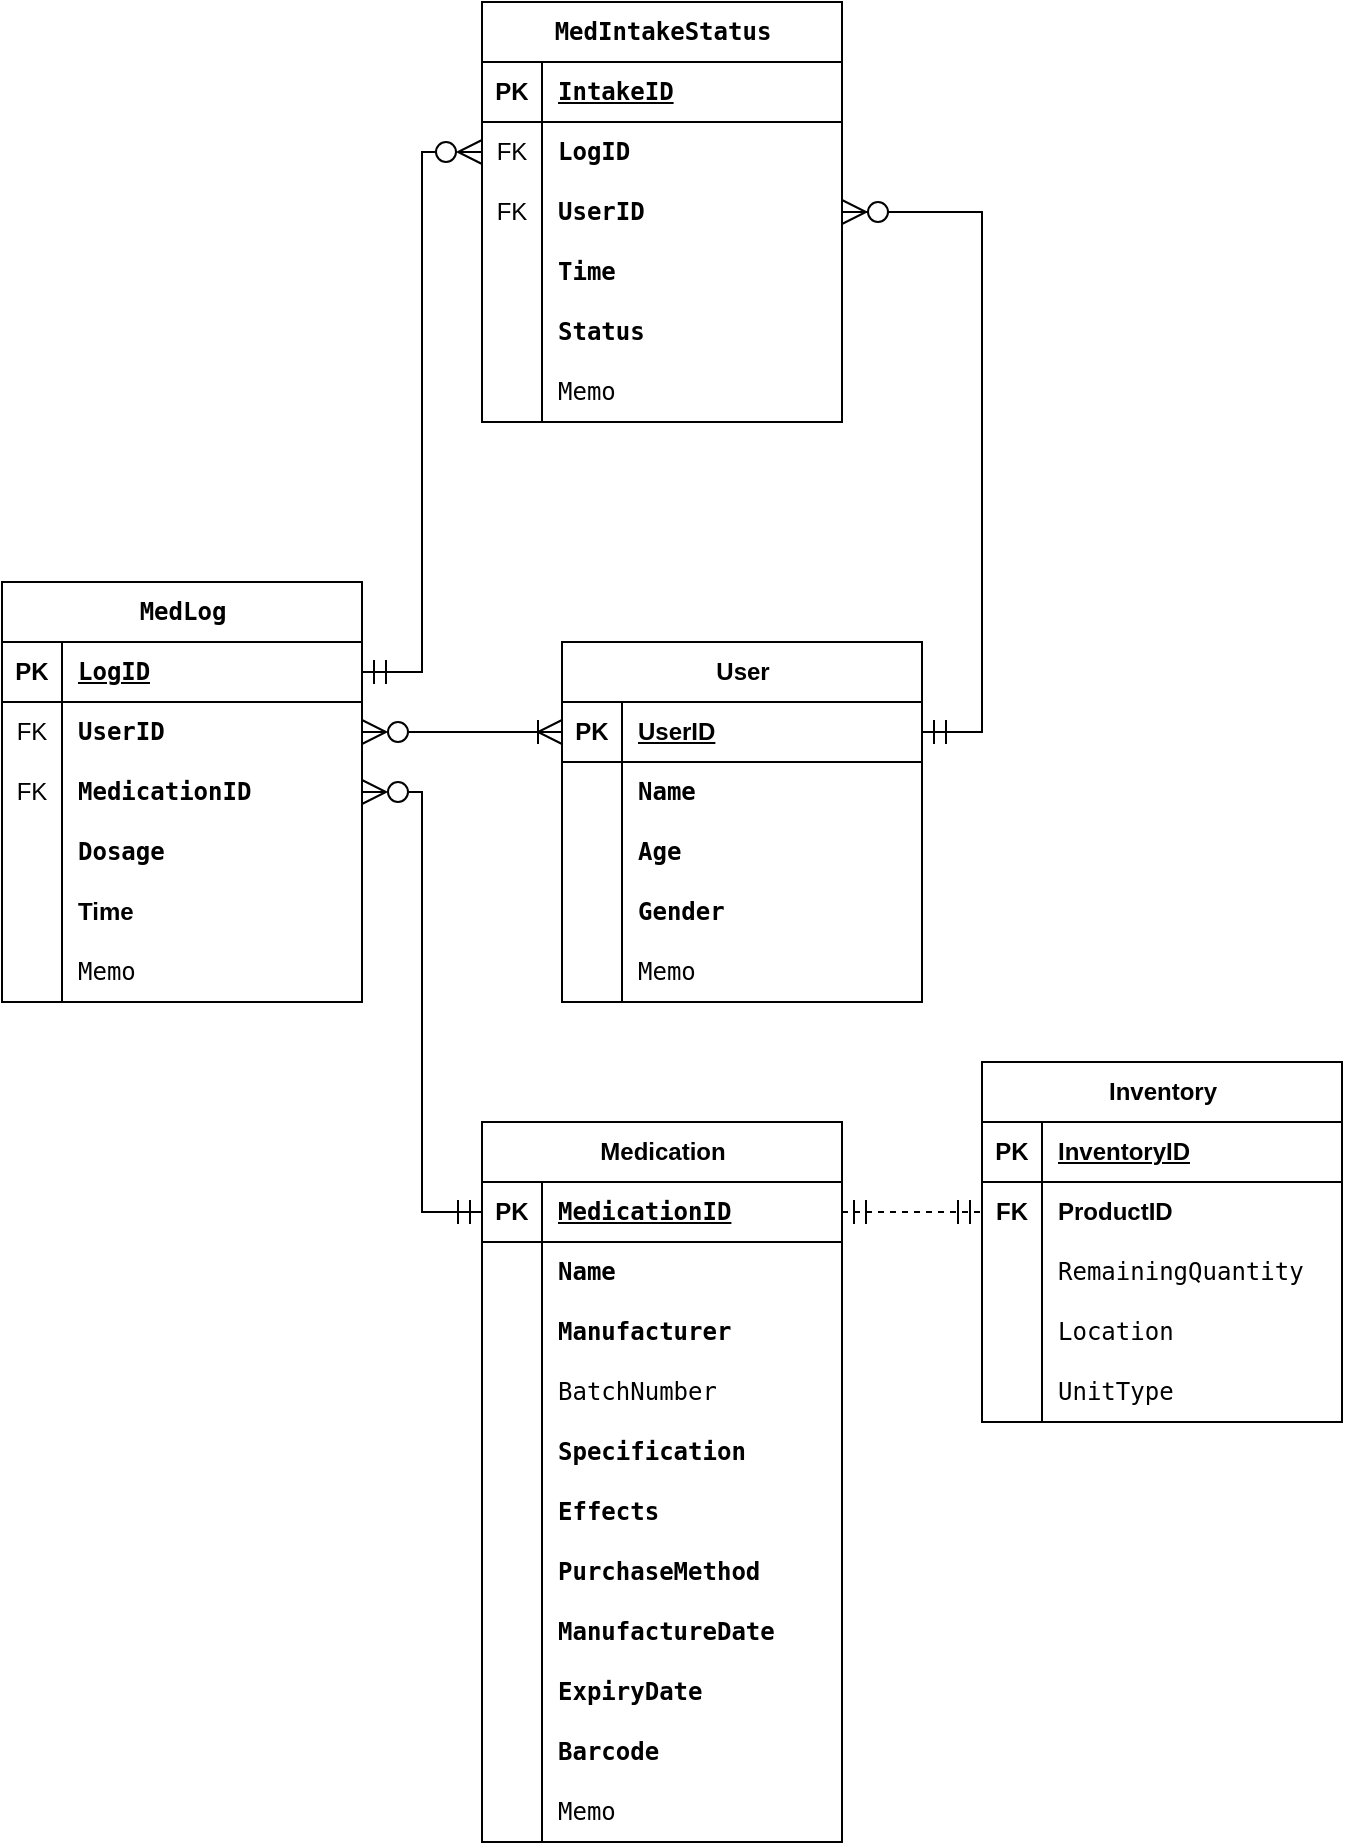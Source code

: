 <mxfile version="26.0.4">
  <diagram name="第 1 页" id="UJjN8k93A_AD_mDz7b4l">
    <mxGraphModel dx="1720" dy="798" grid="1" gridSize="10" guides="1" tooltips="1" connect="1" arrows="1" fold="1" page="1" pageScale="1" pageWidth="827" pageHeight="1169" math="0" shadow="0">
      <root>
        <mxCell id="0" />
        <mxCell id="1" parent="0" />
        <mxCell id="RXVl_d4yzw1JsVsAzkgd-1" value="Medication" style="shape=table;startSize=30;container=1;collapsible=1;childLayout=tableLayout;fixedRows=1;rowLines=0;fontStyle=1;align=center;resizeLast=1;html=1;" vertex="1" parent="1">
          <mxGeometry x="-170" y="590" width="180" height="360" as="geometry" />
        </mxCell>
        <mxCell id="RXVl_d4yzw1JsVsAzkgd-2" value="" style="shape=tableRow;horizontal=0;startSize=0;swimlaneHead=0;swimlaneBody=0;fillColor=none;collapsible=0;dropTarget=0;points=[[0,0.5],[1,0.5]];portConstraint=eastwest;top=0;left=0;right=0;bottom=1;" vertex="1" parent="RXVl_d4yzw1JsVsAzkgd-1">
          <mxGeometry y="30" width="180" height="30" as="geometry" />
        </mxCell>
        <mxCell id="RXVl_d4yzw1JsVsAzkgd-3" value="PK" style="shape=partialRectangle;connectable=0;fillColor=none;top=0;left=0;bottom=0;right=0;fontStyle=1;overflow=hidden;whiteSpace=wrap;html=1;" vertex="1" parent="RXVl_d4yzw1JsVsAzkgd-2">
          <mxGeometry width="30" height="30" as="geometry">
            <mxRectangle width="30" height="30" as="alternateBounds" />
          </mxGeometry>
        </mxCell>
        <mxCell id="RXVl_d4yzw1JsVsAzkgd-4" value="&lt;code&gt;MedicationID&lt;/code&gt;" style="shape=partialRectangle;connectable=0;fillColor=none;top=0;left=0;bottom=0;right=0;align=left;spacingLeft=6;fontStyle=5;overflow=hidden;whiteSpace=wrap;html=1;" vertex="1" parent="RXVl_d4yzw1JsVsAzkgd-2">
          <mxGeometry x="30" width="150" height="30" as="geometry">
            <mxRectangle width="150" height="30" as="alternateBounds" />
          </mxGeometry>
        </mxCell>
        <mxCell id="RXVl_d4yzw1JsVsAzkgd-5" value="" style="shape=tableRow;horizontal=0;startSize=0;swimlaneHead=0;swimlaneBody=0;fillColor=none;collapsible=0;dropTarget=0;points=[[0,0.5],[1,0.5]];portConstraint=eastwest;top=0;left=0;right=0;bottom=0;" vertex="1" parent="RXVl_d4yzw1JsVsAzkgd-1">
          <mxGeometry y="60" width="180" height="30" as="geometry" />
        </mxCell>
        <mxCell id="RXVl_d4yzw1JsVsAzkgd-6" value="" style="shape=partialRectangle;connectable=0;fillColor=none;top=0;left=0;bottom=0;right=0;editable=1;overflow=hidden;whiteSpace=wrap;html=1;" vertex="1" parent="RXVl_d4yzw1JsVsAzkgd-5">
          <mxGeometry width="30" height="30" as="geometry">
            <mxRectangle width="30" height="30" as="alternateBounds" />
          </mxGeometry>
        </mxCell>
        <mxCell id="RXVl_d4yzw1JsVsAzkgd-7" value="&lt;code&gt;Name&lt;/code&gt;" style="shape=partialRectangle;connectable=0;fillColor=none;top=0;left=0;bottom=0;right=0;align=left;spacingLeft=6;overflow=hidden;whiteSpace=wrap;html=1;fontStyle=1" vertex="1" parent="RXVl_d4yzw1JsVsAzkgd-5">
          <mxGeometry x="30" width="150" height="30" as="geometry">
            <mxRectangle width="150" height="30" as="alternateBounds" />
          </mxGeometry>
        </mxCell>
        <mxCell id="RXVl_d4yzw1JsVsAzkgd-8" value="" style="shape=tableRow;horizontal=0;startSize=0;swimlaneHead=0;swimlaneBody=0;fillColor=none;collapsible=0;dropTarget=0;points=[[0,0.5],[1,0.5]];portConstraint=eastwest;top=0;left=0;right=0;bottom=0;" vertex="1" parent="RXVl_d4yzw1JsVsAzkgd-1">
          <mxGeometry y="90" width="180" height="30" as="geometry" />
        </mxCell>
        <mxCell id="RXVl_d4yzw1JsVsAzkgd-9" value="" style="shape=partialRectangle;connectable=0;fillColor=none;top=0;left=0;bottom=0;right=0;editable=1;overflow=hidden;whiteSpace=wrap;html=1;" vertex="1" parent="RXVl_d4yzw1JsVsAzkgd-8">
          <mxGeometry width="30" height="30" as="geometry">
            <mxRectangle width="30" height="30" as="alternateBounds" />
          </mxGeometry>
        </mxCell>
        <mxCell id="RXVl_d4yzw1JsVsAzkgd-10" value="&lt;code&gt;Manufacturer&lt;/code&gt;" style="shape=partialRectangle;connectable=0;fillColor=none;top=0;left=0;bottom=0;right=0;align=left;spacingLeft=6;overflow=hidden;whiteSpace=wrap;html=1;fontStyle=1" vertex="1" parent="RXVl_d4yzw1JsVsAzkgd-8">
          <mxGeometry x="30" width="150" height="30" as="geometry">
            <mxRectangle width="150" height="30" as="alternateBounds" />
          </mxGeometry>
        </mxCell>
        <mxCell id="RXVl_d4yzw1JsVsAzkgd-11" value="" style="shape=tableRow;horizontal=0;startSize=0;swimlaneHead=0;swimlaneBody=0;fillColor=none;collapsible=0;dropTarget=0;points=[[0,0.5],[1,0.5]];portConstraint=eastwest;top=0;left=0;right=0;bottom=0;" vertex="1" parent="RXVl_d4yzw1JsVsAzkgd-1">
          <mxGeometry y="120" width="180" height="30" as="geometry" />
        </mxCell>
        <mxCell id="RXVl_d4yzw1JsVsAzkgd-12" value="" style="shape=partialRectangle;connectable=0;fillColor=none;top=0;left=0;bottom=0;right=0;editable=1;overflow=hidden;whiteSpace=wrap;html=1;" vertex="1" parent="RXVl_d4yzw1JsVsAzkgd-11">
          <mxGeometry width="30" height="30" as="geometry">
            <mxRectangle width="30" height="30" as="alternateBounds" />
          </mxGeometry>
        </mxCell>
        <mxCell id="RXVl_d4yzw1JsVsAzkgd-13" value="&lt;code&gt;BatchNumber&lt;/code&gt;" style="shape=partialRectangle;connectable=0;fillColor=none;top=0;left=0;bottom=0;right=0;align=left;spacingLeft=6;overflow=hidden;whiteSpace=wrap;html=1;fontStyle=0" vertex="1" parent="RXVl_d4yzw1JsVsAzkgd-11">
          <mxGeometry x="30" width="150" height="30" as="geometry">
            <mxRectangle width="150" height="30" as="alternateBounds" />
          </mxGeometry>
        </mxCell>
        <mxCell id="RXVl_d4yzw1JsVsAzkgd-27" value="" style="shape=tableRow;horizontal=0;startSize=0;swimlaneHead=0;swimlaneBody=0;fillColor=none;collapsible=0;dropTarget=0;points=[[0,0.5],[1,0.5]];portConstraint=eastwest;top=0;left=0;right=0;bottom=0;" vertex="1" parent="RXVl_d4yzw1JsVsAzkgd-1">
          <mxGeometry y="150" width="180" height="30" as="geometry" />
        </mxCell>
        <mxCell id="RXVl_d4yzw1JsVsAzkgd-28" value="" style="shape=partialRectangle;connectable=0;fillColor=none;top=0;left=0;bottom=0;right=0;editable=1;overflow=hidden;whiteSpace=wrap;html=1;" vertex="1" parent="RXVl_d4yzw1JsVsAzkgd-27">
          <mxGeometry width="30" height="30" as="geometry">
            <mxRectangle width="30" height="30" as="alternateBounds" />
          </mxGeometry>
        </mxCell>
        <mxCell id="RXVl_d4yzw1JsVsAzkgd-29" value="&lt;code&gt;Specification&lt;/code&gt;" style="shape=partialRectangle;connectable=0;fillColor=none;top=0;left=0;bottom=0;right=0;align=left;spacingLeft=6;overflow=hidden;whiteSpace=wrap;html=1;fontStyle=1" vertex="1" parent="RXVl_d4yzw1JsVsAzkgd-27">
          <mxGeometry x="30" width="150" height="30" as="geometry">
            <mxRectangle width="150" height="30" as="alternateBounds" />
          </mxGeometry>
        </mxCell>
        <mxCell id="RXVl_d4yzw1JsVsAzkgd-30" value="" style="shape=tableRow;horizontal=0;startSize=0;swimlaneHead=0;swimlaneBody=0;fillColor=none;collapsible=0;dropTarget=0;points=[[0,0.5],[1,0.5]];portConstraint=eastwest;top=0;left=0;right=0;bottom=0;" vertex="1" parent="RXVl_d4yzw1JsVsAzkgd-1">
          <mxGeometry y="180" width="180" height="30" as="geometry" />
        </mxCell>
        <mxCell id="RXVl_d4yzw1JsVsAzkgd-31" value="" style="shape=partialRectangle;connectable=0;fillColor=none;top=0;left=0;bottom=0;right=0;editable=1;overflow=hidden;whiteSpace=wrap;html=1;" vertex="1" parent="RXVl_d4yzw1JsVsAzkgd-30">
          <mxGeometry width="30" height="30" as="geometry">
            <mxRectangle width="30" height="30" as="alternateBounds" />
          </mxGeometry>
        </mxCell>
        <mxCell id="RXVl_d4yzw1JsVsAzkgd-32" value="&lt;code&gt;Effects&lt;/code&gt;" style="shape=partialRectangle;connectable=0;fillColor=none;top=0;left=0;bottom=0;right=0;align=left;spacingLeft=6;overflow=hidden;whiteSpace=wrap;html=1;fontStyle=1" vertex="1" parent="RXVl_d4yzw1JsVsAzkgd-30">
          <mxGeometry x="30" width="150" height="30" as="geometry">
            <mxRectangle width="150" height="30" as="alternateBounds" />
          </mxGeometry>
        </mxCell>
        <mxCell id="RXVl_d4yzw1JsVsAzkgd-33" value="" style="shape=tableRow;horizontal=0;startSize=0;swimlaneHead=0;swimlaneBody=0;fillColor=none;collapsible=0;dropTarget=0;points=[[0,0.5],[1,0.5]];portConstraint=eastwest;top=0;left=0;right=0;bottom=0;" vertex="1" parent="RXVl_d4yzw1JsVsAzkgd-1">
          <mxGeometry y="210" width="180" height="30" as="geometry" />
        </mxCell>
        <mxCell id="RXVl_d4yzw1JsVsAzkgd-34" value="&lt;div&gt;&lt;br/&gt;&lt;/div&gt;" style="shape=partialRectangle;connectable=0;fillColor=none;top=0;left=0;bottom=0;right=0;editable=1;overflow=hidden;whiteSpace=wrap;html=1;" vertex="1" parent="RXVl_d4yzw1JsVsAzkgd-33">
          <mxGeometry width="30" height="30" as="geometry">
            <mxRectangle width="30" height="30" as="alternateBounds" />
          </mxGeometry>
        </mxCell>
        <mxCell id="RXVl_d4yzw1JsVsAzkgd-35" value="&lt;code&gt;PurchaseMethod&lt;br&gt;&lt;/code&gt;" style="shape=partialRectangle;connectable=0;fillColor=none;top=0;left=0;bottom=0;right=0;align=left;spacingLeft=6;overflow=hidden;whiteSpace=wrap;html=1;fontStyle=1" vertex="1" parent="RXVl_d4yzw1JsVsAzkgd-33">
          <mxGeometry x="30" width="150" height="30" as="geometry">
            <mxRectangle width="150" height="30" as="alternateBounds" />
          </mxGeometry>
        </mxCell>
        <mxCell id="RXVl_d4yzw1JsVsAzkgd-36" value="" style="shape=tableRow;horizontal=0;startSize=0;swimlaneHead=0;swimlaneBody=0;fillColor=none;collapsible=0;dropTarget=0;points=[[0,0.5],[1,0.5]];portConstraint=eastwest;top=0;left=0;right=0;bottom=0;" vertex="1" parent="RXVl_d4yzw1JsVsAzkgd-1">
          <mxGeometry y="240" width="180" height="30" as="geometry" />
        </mxCell>
        <mxCell id="RXVl_d4yzw1JsVsAzkgd-37" value="&lt;div&gt;&lt;br/&gt;&lt;/div&gt;" style="shape=partialRectangle;connectable=0;fillColor=none;top=0;left=0;bottom=0;right=0;editable=1;overflow=hidden;whiteSpace=wrap;html=1;" vertex="1" parent="RXVl_d4yzw1JsVsAzkgd-36">
          <mxGeometry width="30" height="30" as="geometry">
            <mxRectangle width="30" height="30" as="alternateBounds" />
          </mxGeometry>
        </mxCell>
        <mxCell id="RXVl_d4yzw1JsVsAzkgd-38" value="&lt;code&gt;ManufactureDate&lt;/code&gt;" style="shape=partialRectangle;connectable=0;fillColor=none;top=0;left=0;bottom=0;right=0;align=left;spacingLeft=6;overflow=hidden;whiteSpace=wrap;html=1;fontStyle=1" vertex="1" parent="RXVl_d4yzw1JsVsAzkgd-36">
          <mxGeometry x="30" width="150" height="30" as="geometry">
            <mxRectangle width="150" height="30" as="alternateBounds" />
          </mxGeometry>
        </mxCell>
        <mxCell id="RXVl_d4yzw1JsVsAzkgd-39" value="" style="shape=tableRow;horizontal=0;startSize=0;swimlaneHead=0;swimlaneBody=0;fillColor=none;collapsible=0;dropTarget=0;points=[[0,0.5],[1,0.5]];portConstraint=eastwest;top=0;left=0;right=0;bottom=0;" vertex="1" parent="RXVl_d4yzw1JsVsAzkgd-1">
          <mxGeometry y="270" width="180" height="30" as="geometry" />
        </mxCell>
        <mxCell id="RXVl_d4yzw1JsVsAzkgd-40" value="&lt;div&gt;&lt;br/&gt;&lt;/div&gt;" style="shape=partialRectangle;connectable=0;fillColor=none;top=0;left=0;bottom=0;right=0;editable=1;overflow=hidden;whiteSpace=wrap;html=1;" vertex="1" parent="RXVl_d4yzw1JsVsAzkgd-39">
          <mxGeometry width="30" height="30" as="geometry">
            <mxRectangle width="30" height="30" as="alternateBounds" />
          </mxGeometry>
        </mxCell>
        <mxCell id="RXVl_d4yzw1JsVsAzkgd-41" value="&lt;code&gt;ExpiryDate&lt;/code&gt;" style="shape=partialRectangle;connectable=0;fillColor=none;top=0;left=0;bottom=0;right=0;align=left;spacingLeft=6;overflow=hidden;whiteSpace=wrap;html=1;fontStyle=1" vertex="1" parent="RXVl_d4yzw1JsVsAzkgd-39">
          <mxGeometry x="30" width="150" height="30" as="geometry">
            <mxRectangle width="150" height="30" as="alternateBounds" />
          </mxGeometry>
        </mxCell>
        <mxCell id="RXVl_d4yzw1JsVsAzkgd-54" value="" style="shape=tableRow;horizontal=0;startSize=0;swimlaneHead=0;swimlaneBody=0;fillColor=none;collapsible=0;dropTarget=0;points=[[0,0.5],[1,0.5]];portConstraint=eastwest;top=0;left=0;right=0;bottom=0;" vertex="1" parent="RXVl_d4yzw1JsVsAzkgd-1">
          <mxGeometry y="300" width="180" height="30" as="geometry" />
        </mxCell>
        <mxCell id="RXVl_d4yzw1JsVsAzkgd-55" value="&lt;div&gt;&lt;br/&gt;&lt;/div&gt;" style="shape=partialRectangle;connectable=0;fillColor=none;top=0;left=0;bottom=0;right=0;editable=1;overflow=hidden;whiteSpace=wrap;html=1;" vertex="1" parent="RXVl_d4yzw1JsVsAzkgd-54">
          <mxGeometry width="30" height="30" as="geometry">
            <mxRectangle width="30" height="30" as="alternateBounds" />
          </mxGeometry>
        </mxCell>
        <mxCell id="RXVl_d4yzw1JsVsAzkgd-56" value="&lt;code&gt;Barcode&lt;/code&gt;" style="shape=partialRectangle;connectable=0;fillColor=none;top=0;left=0;bottom=0;right=0;align=left;spacingLeft=6;overflow=hidden;whiteSpace=wrap;html=1;fontStyle=1" vertex="1" parent="RXVl_d4yzw1JsVsAzkgd-54">
          <mxGeometry x="30" width="150" height="30" as="geometry">
            <mxRectangle width="150" height="30" as="alternateBounds" />
          </mxGeometry>
        </mxCell>
        <mxCell id="RXVl_d4yzw1JsVsAzkgd-42" value="" style="shape=tableRow;horizontal=0;startSize=0;swimlaneHead=0;swimlaneBody=0;fillColor=none;collapsible=0;dropTarget=0;points=[[0,0.5],[1,0.5]];portConstraint=eastwest;top=0;left=0;right=0;bottom=0;" vertex="1" parent="RXVl_d4yzw1JsVsAzkgd-1">
          <mxGeometry y="330" width="180" height="30" as="geometry" />
        </mxCell>
        <mxCell id="RXVl_d4yzw1JsVsAzkgd-43" value="&lt;div&gt;&lt;br/&gt;&lt;/div&gt;" style="shape=partialRectangle;connectable=0;fillColor=none;top=0;left=0;bottom=0;right=0;editable=1;overflow=hidden;whiteSpace=wrap;html=1;" vertex="1" parent="RXVl_d4yzw1JsVsAzkgd-42">
          <mxGeometry width="30" height="30" as="geometry">
            <mxRectangle width="30" height="30" as="alternateBounds" />
          </mxGeometry>
        </mxCell>
        <mxCell id="RXVl_d4yzw1JsVsAzkgd-44" value="&lt;code&gt;Memo&lt;/code&gt;" style="shape=partialRectangle;connectable=0;fillColor=none;top=0;left=0;bottom=0;right=0;align=left;spacingLeft=6;overflow=hidden;whiteSpace=wrap;html=1;" vertex="1" parent="RXVl_d4yzw1JsVsAzkgd-42">
          <mxGeometry x="30" width="150" height="30" as="geometry">
            <mxRectangle width="150" height="30" as="alternateBounds" />
          </mxGeometry>
        </mxCell>
        <mxCell id="RXVl_d4yzw1JsVsAzkgd-14" value="Inventory" style="shape=table;startSize=30;container=1;collapsible=1;childLayout=tableLayout;fixedRows=1;rowLines=0;fontStyle=1;align=center;resizeLast=1;html=1;" vertex="1" parent="1">
          <mxGeometry x="80" y="560" width="180" height="180" as="geometry" />
        </mxCell>
        <mxCell id="RXVl_d4yzw1JsVsAzkgd-15" value="" style="shape=tableRow;horizontal=0;startSize=0;swimlaneHead=0;swimlaneBody=0;fillColor=none;collapsible=0;dropTarget=0;points=[[0,0.5],[1,0.5]];portConstraint=eastwest;top=0;left=0;right=0;bottom=1;" vertex="1" parent="RXVl_d4yzw1JsVsAzkgd-14">
          <mxGeometry y="30" width="180" height="30" as="geometry" />
        </mxCell>
        <mxCell id="RXVl_d4yzw1JsVsAzkgd-16" value="PK" style="shape=partialRectangle;connectable=0;fillColor=none;top=0;left=0;bottom=0;right=0;fontStyle=1;overflow=hidden;whiteSpace=wrap;html=1;" vertex="1" parent="RXVl_d4yzw1JsVsAzkgd-15">
          <mxGeometry width="30" height="30" as="geometry">
            <mxRectangle width="30" height="30" as="alternateBounds" />
          </mxGeometry>
        </mxCell>
        <mxCell id="RXVl_d4yzw1JsVsAzkgd-17" value="InventoryID" style="shape=partialRectangle;connectable=0;fillColor=none;top=0;left=0;bottom=0;right=0;align=left;spacingLeft=6;fontStyle=5;overflow=hidden;whiteSpace=wrap;html=1;" vertex="1" parent="RXVl_d4yzw1JsVsAzkgd-15">
          <mxGeometry x="30" width="150" height="30" as="geometry">
            <mxRectangle width="150" height="30" as="alternateBounds" />
          </mxGeometry>
        </mxCell>
        <mxCell id="RXVl_d4yzw1JsVsAzkgd-18" value="" style="shape=tableRow;horizontal=0;startSize=0;swimlaneHead=0;swimlaneBody=0;fillColor=none;collapsible=0;dropTarget=0;points=[[0,0.5],[1,0.5]];portConstraint=eastwest;top=0;left=0;right=0;bottom=0;" vertex="1" parent="RXVl_d4yzw1JsVsAzkgd-14">
          <mxGeometry y="60" width="180" height="30" as="geometry" />
        </mxCell>
        <mxCell id="RXVl_d4yzw1JsVsAzkgd-19" value="FK" style="shape=partialRectangle;connectable=0;fillColor=none;top=0;left=0;bottom=0;right=0;editable=1;overflow=hidden;whiteSpace=wrap;html=1;fontStyle=1" vertex="1" parent="RXVl_d4yzw1JsVsAzkgd-18">
          <mxGeometry width="30" height="30" as="geometry">
            <mxRectangle width="30" height="30" as="alternateBounds" />
          </mxGeometry>
        </mxCell>
        <mxCell id="RXVl_d4yzw1JsVsAzkgd-20" value="ProductID" style="shape=partialRectangle;connectable=0;fillColor=none;top=0;left=0;bottom=0;right=0;align=left;spacingLeft=6;overflow=hidden;whiteSpace=wrap;html=1;fontStyle=1" vertex="1" parent="RXVl_d4yzw1JsVsAzkgd-18">
          <mxGeometry x="30" width="150" height="30" as="geometry">
            <mxRectangle width="150" height="30" as="alternateBounds" />
          </mxGeometry>
        </mxCell>
        <mxCell id="RXVl_d4yzw1JsVsAzkgd-21" value="" style="shape=tableRow;horizontal=0;startSize=0;swimlaneHead=0;swimlaneBody=0;fillColor=none;collapsible=0;dropTarget=0;points=[[0,0.5],[1,0.5]];portConstraint=eastwest;top=0;left=0;right=0;bottom=0;" vertex="1" parent="RXVl_d4yzw1JsVsAzkgd-14">
          <mxGeometry y="90" width="180" height="30" as="geometry" />
        </mxCell>
        <mxCell id="RXVl_d4yzw1JsVsAzkgd-22" value="" style="shape=partialRectangle;connectable=0;fillColor=none;top=0;left=0;bottom=0;right=0;editable=1;overflow=hidden;whiteSpace=wrap;html=1;" vertex="1" parent="RXVl_d4yzw1JsVsAzkgd-21">
          <mxGeometry width="30" height="30" as="geometry">
            <mxRectangle width="30" height="30" as="alternateBounds" />
          </mxGeometry>
        </mxCell>
        <mxCell id="RXVl_d4yzw1JsVsAzkgd-23" value="&lt;code&gt;RemainingQuantity&lt;/code&gt;" style="shape=partialRectangle;connectable=0;fillColor=none;top=0;left=0;bottom=0;right=0;align=left;spacingLeft=6;overflow=hidden;whiteSpace=wrap;html=1;" vertex="1" parent="RXVl_d4yzw1JsVsAzkgd-21">
          <mxGeometry x="30" width="150" height="30" as="geometry">
            <mxRectangle width="150" height="30" as="alternateBounds" />
          </mxGeometry>
        </mxCell>
        <mxCell id="RXVl_d4yzw1JsVsAzkgd-24" value="" style="shape=tableRow;horizontal=0;startSize=0;swimlaneHead=0;swimlaneBody=0;fillColor=none;collapsible=0;dropTarget=0;points=[[0,0.5],[1,0.5]];portConstraint=eastwest;top=0;left=0;right=0;bottom=0;" vertex="1" parent="RXVl_d4yzw1JsVsAzkgd-14">
          <mxGeometry y="120" width="180" height="30" as="geometry" />
        </mxCell>
        <mxCell id="RXVl_d4yzw1JsVsAzkgd-25" value="" style="shape=partialRectangle;connectable=0;fillColor=none;top=0;left=0;bottom=0;right=0;editable=1;overflow=hidden;whiteSpace=wrap;html=1;" vertex="1" parent="RXVl_d4yzw1JsVsAzkgd-24">
          <mxGeometry width="30" height="30" as="geometry">
            <mxRectangle width="30" height="30" as="alternateBounds" />
          </mxGeometry>
        </mxCell>
        <mxCell id="RXVl_d4yzw1JsVsAzkgd-26" value="&lt;code&gt;Location&lt;/code&gt;" style="shape=partialRectangle;connectable=0;fillColor=none;top=0;left=0;bottom=0;right=0;align=left;spacingLeft=6;overflow=hidden;whiteSpace=wrap;html=1;" vertex="1" parent="RXVl_d4yzw1JsVsAzkgd-24">
          <mxGeometry x="30" width="150" height="30" as="geometry">
            <mxRectangle width="150" height="30" as="alternateBounds" />
          </mxGeometry>
        </mxCell>
        <mxCell id="RXVl_d4yzw1JsVsAzkgd-57" value="" style="shape=tableRow;horizontal=0;startSize=0;swimlaneHead=0;swimlaneBody=0;fillColor=none;collapsible=0;dropTarget=0;points=[[0,0.5],[1,0.5]];portConstraint=eastwest;top=0;left=0;right=0;bottom=0;" vertex="1" parent="RXVl_d4yzw1JsVsAzkgd-14">
          <mxGeometry y="150" width="180" height="30" as="geometry" />
        </mxCell>
        <mxCell id="RXVl_d4yzw1JsVsAzkgd-58" value="" style="shape=partialRectangle;connectable=0;fillColor=none;top=0;left=0;bottom=0;right=0;editable=1;overflow=hidden;whiteSpace=wrap;html=1;" vertex="1" parent="RXVl_d4yzw1JsVsAzkgd-57">
          <mxGeometry width="30" height="30" as="geometry">
            <mxRectangle width="30" height="30" as="alternateBounds" />
          </mxGeometry>
        </mxCell>
        <mxCell id="RXVl_d4yzw1JsVsAzkgd-59" value="&lt;code&gt;UnitType&lt;/code&gt;" style="shape=partialRectangle;connectable=0;fillColor=none;top=0;left=0;bottom=0;right=0;align=left;spacingLeft=6;overflow=hidden;whiteSpace=wrap;html=1;" vertex="1" parent="RXVl_d4yzw1JsVsAzkgd-57">
          <mxGeometry x="30" width="150" height="30" as="geometry">
            <mxRectangle width="150" height="30" as="alternateBounds" />
          </mxGeometry>
        </mxCell>
        <mxCell id="RXVl_d4yzw1JsVsAzkgd-69" value="" style="edgeStyle=entityRelationEdgeStyle;fontSize=12;html=1;endArrow=ERmandOne;endFill=0;rounded=0;endSize=10;startSize=10;startArrow=ERmandOne;startFill=0;dashed=1;" edge="1" parent="1" source="RXVl_d4yzw1JsVsAzkgd-2" target="RXVl_d4yzw1JsVsAzkgd-18">
          <mxGeometry width="100" height="100" relative="1" as="geometry">
            <mxPoint x="340" y="290" as="sourcePoint" />
            <mxPoint x="440" y="190" as="targetPoint" />
          </mxGeometry>
        </mxCell>
        <mxCell id="RXVl_d4yzw1JsVsAzkgd-70" value="&lt;code&gt;MedIntakeStatus&lt;/code&gt;" style="shape=table;startSize=30;container=1;collapsible=1;childLayout=tableLayout;fixedRows=1;rowLines=0;fontStyle=1;align=center;resizeLast=1;html=1;" vertex="1" parent="1">
          <mxGeometry x="-170" y="30" width="180" height="210" as="geometry" />
        </mxCell>
        <mxCell id="RXVl_d4yzw1JsVsAzkgd-71" value="" style="shape=tableRow;horizontal=0;startSize=0;swimlaneHead=0;swimlaneBody=0;fillColor=none;collapsible=0;dropTarget=0;points=[[0,0.5],[1,0.5]];portConstraint=eastwest;top=0;left=0;right=0;bottom=1;" vertex="1" parent="RXVl_d4yzw1JsVsAzkgd-70">
          <mxGeometry y="30" width="180" height="30" as="geometry" />
        </mxCell>
        <mxCell id="RXVl_d4yzw1JsVsAzkgd-72" value="PK" style="shape=partialRectangle;connectable=0;fillColor=none;top=0;left=0;bottom=0;right=0;fontStyle=1;overflow=hidden;whiteSpace=wrap;html=1;" vertex="1" parent="RXVl_d4yzw1JsVsAzkgd-71">
          <mxGeometry width="30" height="30" as="geometry">
            <mxRectangle width="30" height="30" as="alternateBounds" />
          </mxGeometry>
        </mxCell>
        <mxCell id="RXVl_d4yzw1JsVsAzkgd-73" value="&lt;strong&gt;&lt;code&gt;IntakeID&lt;/code&gt;&lt;/strong&gt;" style="shape=partialRectangle;connectable=0;fillColor=none;top=0;left=0;bottom=0;right=0;align=left;spacingLeft=6;fontStyle=5;overflow=hidden;whiteSpace=wrap;html=1;" vertex="1" parent="RXVl_d4yzw1JsVsAzkgd-71">
          <mxGeometry x="30" width="150" height="30" as="geometry">
            <mxRectangle width="150" height="30" as="alternateBounds" />
          </mxGeometry>
        </mxCell>
        <mxCell id="RXVl_d4yzw1JsVsAzkgd-74" value="" style="shape=tableRow;horizontal=0;startSize=0;swimlaneHead=0;swimlaneBody=0;fillColor=none;collapsible=0;dropTarget=0;points=[[0,0.5],[1,0.5]];portConstraint=eastwest;top=0;left=0;right=0;bottom=0;" vertex="1" parent="RXVl_d4yzw1JsVsAzkgd-70">
          <mxGeometry y="60" width="180" height="30" as="geometry" />
        </mxCell>
        <mxCell id="RXVl_d4yzw1JsVsAzkgd-75" value="FK" style="shape=partialRectangle;connectable=0;fillColor=none;top=0;left=0;bottom=0;right=0;editable=1;overflow=hidden;whiteSpace=wrap;html=1;" vertex="1" parent="RXVl_d4yzw1JsVsAzkgd-74">
          <mxGeometry width="30" height="30" as="geometry">
            <mxRectangle width="30" height="30" as="alternateBounds" />
          </mxGeometry>
        </mxCell>
        <mxCell id="RXVl_d4yzw1JsVsAzkgd-76" value="&lt;strong&gt;&lt;code&gt;LogID&lt;/code&gt;&lt;/strong&gt;" style="shape=partialRectangle;connectable=0;fillColor=none;top=0;left=0;bottom=0;right=0;align=left;spacingLeft=6;overflow=hidden;whiteSpace=wrap;html=1;" vertex="1" parent="RXVl_d4yzw1JsVsAzkgd-74">
          <mxGeometry x="30" width="150" height="30" as="geometry">
            <mxRectangle width="150" height="30" as="alternateBounds" />
          </mxGeometry>
        </mxCell>
        <mxCell id="RXVl_d4yzw1JsVsAzkgd-77" value="" style="shape=tableRow;horizontal=0;startSize=0;swimlaneHead=0;swimlaneBody=0;fillColor=none;collapsible=0;dropTarget=0;points=[[0,0.5],[1,0.5]];portConstraint=eastwest;top=0;left=0;right=0;bottom=0;" vertex="1" parent="RXVl_d4yzw1JsVsAzkgd-70">
          <mxGeometry y="90" width="180" height="30" as="geometry" />
        </mxCell>
        <mxCell id="RXVl_d4yzw1JsVsAzkgd-78" value="FK" style="shape=partialRectangle;connectable=0;fillColor=none;top=0;left=0;bottom=0;right=0;editable=1;overflow=hidden;whiteSpace=wrap;html=1;" vertex="1" parent="RXVl_d4yzw1JsVsAzkgd-77">
          <mxGeometry width="30" height="30" as="geometry">
            <mxRectangle width="30" height="30" as="alternateBounds" />
          </mxGeometry>
        </mxCell>
        <mxCell id="RXVl_d4yzw1JsVsAzkgd-79" value="&lt;strong&gt;&lt;code&gt;UserID&lt;/code&gt;&lt;/strong&gt;" style="shape=partialRectangle;connectable=0;fillColor=none;top=0;left=0;bottom=0;right=0;align=left;spacingLeft=6;overflow=hidden;whiteSpace=wrap;html=1;" vertex="1" parent="RXVl_d4yzw1JsVsAzkgd-77">
          <mxGeometry x="30" width="150" height="30" as="geometry">
            <mxRectangle width="150" height="30" as="alternateBounds" />
          </mxGeometry>
        </mxCell>
        <mxCell id="RXVl_d4yzw1JsVsAzkgd-80" value="" style="shape=tableRow;horizontal=0;startSize=0;swimlaneHead=0;swimlaneBody=0;fillColor=none;collapsible=0;dropTarget=0;points=[[0,0.5],[1,0.5]];portConstraint=eastwest;top=0;left=0;right=0;bottom=0;" vertex="1" parent="RXVl_d4yzw1JsVsAzkgd-70">
          <mxGeometry y="120" width="180" height="30" as="geometry" />
        </mxCell>
        <mxCell id="RXVl_d4yzw1JsVsAzkgd-81" value="" style="shape=partialRectangle;connectable=0;fillColor=none;top=0;left=0;bottom=0;right=0;editable=1;overflow=hidden;whiteSpace=wrap;html=1;" vertex="1" parent="RXVl_d4yzw1JsVsAzkgd-80">
          <mxGeometry width="30" height="30" as="geometry">
            <mxRectangle width="30" height="30" as="alternateBounds" />
          </mxGeometry>
        </mxCell>
        <mxCell id="RXVl_d4yzw1JsVsAzkgd-82" value="&lt;strong&gt;&lt;code&gt;Time&lt;/code&gt;&lt;/strong&gt;" style="shape=partialRectangle;connectable=0;fillColor=none;top=0;left=0;bottom=0;right=0;align=left;spacingLeft=6;overflow=hidden;whiteSpace=wrap;html=1;" vertex="1" parent="RXVl_d4yzw1JsVsAzkgd-80">
          <mxGeometry x="30" width="150" height="30" as="geometry">
            <mxRectangle width="150" height="30" as="alternateBounds" />
          </mxGeometry>
        </mxCell>
        <mxCell id="RXVl_d4yzw1JsVsAzkgd-83" value="" style="shape=tableRow;horizontal=0;startSize=0;swimlaneHead=0;swimlaneBody=0;fillColor=none;collapsible=0;dropTarget=0;points=[[0,0.5],[1,0.5]];portConstraint=eastwest;top=0;left=0;right=0;bottom=0;" vertex="1" parent="RXVl_d4yzw1JsVsAzkgd-70">
          <mxGeometry y="150" width="180" height="30" as="geometry" />
        </mxCell>
        <mxCell id="RXVl_d4yzw1JsVsAzkgd-84" value="" style="shape=partialRectangle;connectable=0;fillColor=none;top=0;left=0;bottom=0;right=0;editable=1;overflow=hidden;whiteSpace=wrap;html=1;" vertex="1" parent="RXVl_d4yzw1JsVsAzkgd-83">
          <mxGeometry width="30" height="30" as="geometry">
            <mxRectangle width="30" height="30" as="alternateBounds" />
          </mxGeometry>
        </mxCell>
        <mxCell id="RXVl_d4yzw1JsVsAzkgd-85" value="&lt;strong&gt;&lt;code&gt;Status&lt;/code&gt;&lt;/strong&gt;" style="shape=partialRectangle;connectable=0;fillColor=none;top=0;left=0;bottom=0;right=0;align=left;spacingLeft=6;overflow=hidden;whiteSpace=wrap;html=1;" vertex="1" parent="RXVl_d4yzw1JsVsAzkgd-83">
          <mxGeometry x="30" width="150" height="30" as="geometry">
            <mxRectangle width="150" height="30" as="alternateBounds" />
          </mxGeometry>
        </mxCell>
        <mxCell id="RXVl_d4yzw1JsVsAzkgd-86" value="" style="shape=tableRow;horizontal=0;startSize=0;swimlaneHead=0;swimlaneBody=0;fillColor=none;collapsible=0;dropTarget=0;points=[[0,0.5],[1,0.5]];portConstraint=eastwest;top=0;left=0;right=0;bottom=0;" vertex="1" parent="RXVl_d4yzw1JsVsAzkgd-70">
          <mxGeometry y="180" width="180" height="30" as="geometry" />
        </mxCell>
        <mxCell id="RXVl_d4yzw1JsVsAzkgd-87" value="" style="shape=partialRectangle;connectable=0;fillColor=none;top=0;left=0;bottom=0;right=0;editable=1;overflow=hidden;whiteSpace=wrap;html=1;" vertex="1" parent="RXVl_d4yzw1JsVsAzkgd-86">
          <mxGeometry width="30" height="30" as="geometry">
            <mxRectangle width="30" height="30" as="alternateBounds" />
          </mxGeometry>
        </mxCell>
        <mxCell id="RXVl_d4yzw1JsVsAzkgd-88" value="&lt;code&gt;Memo&lt;/code&gt;" style="shape=partialRectangle;connectable=0;fillColor=none;top=0;left=0;bottom=0;right=0;align=left;spacingLeft=6;overflow=hidden;whiteSpace=wrap;html=1;" vertex="1" parent="RXVl_d4yzw1JsVsAzkgd-86">
          <mxGeometry x="30" width="150" height="30" as="geometry">
            <mxRectangle width="150" height="30" as="alternateBounds" />
          </mxGeometry>
        </mxCell>
        <mxCell id="RXVl_d4yzw1JsVsAzkgd-89" value="&lt;code&gt;MedLog&lt;/code&gt;" style="shape=table;startSize=30;container=1;collapsible=1;childLayout=tableLayout;fixedRows=1;rowLines=0;fontStyle=1;align=center;resizeLast=1;html=1;" vertex="1" parent="1">
          <mxGeometry x="-410" y="320" width="180" height="210" as="geometry" />
        </mxCell>
        <mxCell id="RXVl_d4yzw1JsVsAzkgd-90" value="" style="shape=tableRow;horizontal=0;startSize=0;swimlaneHead=0;swimlaneBody=0;fillColor=none;collapsible=0;dropTarget=0;points=[[0,0.5],[1,0.5]];portConstraint=eastwest;top=0;left=0;right=0;bottom=1;" vertex="1" parent="RXVl_d4yzw1JsVsAzkgd-89">
          <mxGeometry y="30" width="180" height="30" as="geometry" />
        </mxCell>
        <mxCell id="RXVl_d4yzw1JsVsAzkgd-91" value="PK" style="shape=partialRectangle;connectable=0;fillColor=none;top=0;left=0;bottom=0;right=0;fontStyle=1;overflow=hidden;whiteSpace=wrap;html=1;" vertex="1" parent="RXVl_d4yzw1JsVsAzkgd-90">
          <mxGeometry width="30" height="30" as="geometry">
            <mxRectangle width="30" height="30" as="alternateBounds" />
          </mxGeometry>
        </mxCell>
        <mxCell id="RXVl_d4yzw1JsVsAzkgd-92" value="&lt;strong&gt;&lt;code&gt;LogID&lt;/code&gt;&lt;/strong&gt;" style="shape=partialRectangle;connectable=0;fillColor=none;top=0;left=0;bottom=0;right=0;align=left;spacingLeft=6;fontStyle=5;overflow=hidden;whiteSpace=wrap;html=1;" vertex="1" parent="RXVl_d4yzw1JsVsAzkgd-90">
          <mxGeometry x="30" width="150" height="30" as="geometry">
            <mxRectangle width="150" height="30" as="alternateBounds" />
          </mxGeometry>
        </mxCell>
        <mxCell id="RXVl_d4yzw1JsVsAzkgd-93" value="" style="shape=tableRow;horizontal=0;startSize=0;swimlaneHead=0;swimlaneBody=0;fillColor=none;collapsible=0;dropTarget=0;points=[[0,0.5],[1,0.5]];portConstraint=eastwest;top=0;left=0;right=0;bottom=0;" vertex="1" parent="RXVl_d4yzw1JsVsAzkgd-89">
          <mxGeometry y="60" width="180" height="30" as="geometry" />
        </mxCell>
        <mxCell id="RXVl_d4yzw1JsVsAzkgd-94" value="FK" style="shape=partialRectangle;connectable=0;fillColor=none;top=0;left=0;bottom=0;right=0;editable=1;overflow=hidden;whiteSpace=wrap;html=1;" vertex="1" parent="RXVl_d4yzw1JsVsAzkgd-93">
          <mxGeometry width="30" height="30" as="geometry">
            <mxRectangle width="30" height="30" as="alternateBounds" />
          </mxGeometry>
        </mxCell>
        <mxCell id="RXVl_d4yzw1JsVsAzkgd-95" value="&lt;strong&gt;&lt;code&gt;UserID&lt;/code&gt;&lt;/strong&gt;" style="shape=partialRectangle;connectable=0;fillColor=none;top=0;left=0;bottom=0;right=0;align=left;spacingLeft=6;overflow=hidden;whiteSpace=wrap;html=1;" vertex="1" parent="RXVl_d4yzw1JsVsAzkgd-93">
          <mxGeometry x="30" width="150" height="30" as="geometry">
            <mxRectangle width="150" height="30" as="alternateBounds" />
          </mxGeometry>
        </mxCell>
        <mxCell id="RXVl_d4yzw1JsVsAzkgd-96" value="" style="shape=tableRow;horizontal=0;startSize=0;swimlaneHead=0;swimlaneBody=0;fillColor=none;collapsible=0;dropTarget=0;points=[[0,0.5],[1,0.5]];portConstraint=eastwest;top=0;left=0;right=0;bottom=0;" vertex="1" parent="RXVl_d4yzw1JsVsAzkgd-89">
          <mxGeometry y="90" width="180" height="30" as="geometry" />
        </mxCell>
        <mxCell id="RXVl_d4yzw1JsVsAzkgd-97" value="FK" style="shape=partialRectangle;connectable=0;fillColor=none;top=0;left=0;bottom=0;right=0;editable=1;overflow=hidden;whiteSpace=wrap;html=1;" vertex="1" parent="RXVl_d4yzw1JsVsAzkgd-96">
          <mxGeometry width="30" height="30" as="geometry">
            <mxRectangle width="30" height="30" as="alternateBounds" />
          </mxGeometry>
        </mxCell>
        <mxCell id="RXVl_d4yzw1JsVsAzkgd-98" value="&lt;strong&gt;&lt;code&gt;MedicationID&lt;/code&gt;&lt;/strong&gt;" style="shape=partialRectangle;connectable=0;fillColor=none;top=0;left=0;bottom=0;right=0;align=left;spacingLeft=6;overflow=hidden;whiteSpace=wrap;html=1;" vertex="1" parent="RXVl_d4yzw1JsVsAzkgd-96">
          <mxGeometry x="30" width="150" height="30" as="geometry">
            <mxRectangle width="150" height="30" as="alternateBounds" />
          </mxGeometry>
        </mxCell>
        <mxCell id="RXVl_d4yzw1JsVsAzkgd-99" value="" style="shape=tableRow;horizontal=0;startSize=0;swimlaneHead=0;swimlaneBody=0;fillColor=none;collapsible=0;dropTarget=0;points=[[0,0.5],[1,0.5]];portConstraint=eastwest;top=0;left=0;right=0;bottom=0;" vertex="1" parent="RXVl_d4yzw1JsVsAzkgd-89">
          <mxGeometry y="120" width="180" height="30" as="geometry" />
        </mxCell>
        <mxCell id="RXVl_d4yzw1JsVsAzkgd-100" value="" style="shape=partialRectangle;connectable=0;fillColor=none;top=0;left=0;bottom=0;right=0;editable=1;overflow=hidden;whiteSpace=wrap;html=1;" vertex="1" parent="RXVl_d4yzw1JsVsAzkgd-99">
          <mxGeometry width="30" height="30" as="geometry">
            <mxRectangle width="30" height="30" as="alternateBounds" />
          </mxGeometry>
        </mxCell>
        <mxCell id="RXVl_d4yzw1JsVsAzkgd-101" value="&lt;strong&gt;&lt;code&gt;Dosage&lt;/code&gt;&lt;/strong&gt;" style="shape=partialRectangle;connectable=0;fillColor=none;top=0;left=0;bottom=0;right=0;align=left;spacingLeft=6;overflow=hidden;whiteSpace=wrap;html=1;" vertex="1" parent="RXVl_d4yzw1JsVsAzkgd-99">
          <mxGeometry x="30" width="150" height="30" as="geometry">
            <mxRectangle width="150" height="30" as="alternateBounds" />
          </mxGeometry>
        </mxCell>
        <mxCell id="RXVl_d4yzw1JsVsAzkgd-102" value="" style="shape=tableRow;horizontal=0;startSize=0;swimlaneHead=0;swimlaneBody=0;fillColor=none;collapsible=0;dropTarget=0;points=[[0,0.5],[1,0.5]];portConstraint=eastwest;top=0;left=0;right=0;bottom=0;" vertex="1" parent="RXVl_d4yzw1JsVsAzkgd-89">
          <mxGeometry y="150" width="180" height="30" as="geometry" />
        </mxCell>
        <mxCell id="RXVl_d4yzw1JsVsAzkgd-103" value="" style="shape=partialRectangle;connectable=0;fillColor=none;top=0;left=0;bottom=0;right=0;editable=1;overflow=hidden;whiteSpace=wrap;html=1;" vertex="1" parent="RXVl_d4yzw1JsVsAzkgd-102">
          <mxGeometry width="30" height="30" as="geometry">
            <mxRectangle width="30" height="30" as="alternateBounds" />
          </mxGeometry>
        </mxCell>
        <mxCell id="RXVl_d4yzw1JsVsAzkgd-104" value="&lt;b&gt;Time&lt;/b&gt;" style="shape=partialRectangle;connectable=0;fillColor=none;top=0;left=0;bottom=0;right=0;align=left;spacingLeft=6;overflow=hidden;whiteSpace=wrap;html=1;" vertex="1" parent="RXVl_d4yzw1JsVsAzkgd-102">
          <mxGeometry x="30" width="150" height="30" as="geometry">
            <mxRectangle width="150" height="30" as="alternateBounds" />
          </mxGeometry>
        </mxCell>
        <mxCell id="RXVl_d4yzw1JsVsAzkgd-105" value="" style="shape=tableRow;horizontal=0;startSize=0;swimlaneHead=0;swimlaneBody=0;fillColor=none;collapsible=0;dropTarget=0;points=[[0,0.5],[1,0.5]];portConstraint=eastwest;top=0;left=0;right=0;bottom=0;" vertex="1" parent="RXVl_d4yzw1JsVsAzkgd-89">
          <mxGeometry y="180" width="180" height="30" as="geometry" />
        </mxCell>
        <mxCell id="RXVl_d4yzw1JsVsAzkgd-106" value="" style="shape=partialRectangle;connectable=0;fillColor=none;top=0;left=0;bottom=0;right=0;editable=1;overflow=hidden;whiteSpace=wrap;html=1;" vertex="1" parent="RXVl_d4yzw1JsVsAzkgd-105">
          <mxGeometry width="30" height="30" as="geometry">
            <mxRectangle width="30" height="30" as="alternateBounds" />
          </mxGeometry>
        </mxCell>
        <mxCell id="RXVl_d4yzw1JsVsAzkgd-107" value="&lt;code&gt;Memo&lt;/code&gt;" style="shape=partialRectangle;connectable=0;fillColor=none;top=0;left=0;bottom=0;right=0;align=left;spacingLeft=6;overflow=hidden;whiteSpace=wrap;html=1;" vertex="1" parent="RXVl_d4yzw1JsVsAzkgd-105">
          <mxGeometry x="30" width="150" height="30" as="geometry">
            <mxRectangle width="150" height="30" as="alternateBounds" />
          </mxGeometry>
        </mxCell>
        <mxCell id="RXVl_d4yzw1JsVsAzkgd-108" value="" style="edgeStyle=entityRelationEdgeStyle;fontSize=12;html=1;endArrow=ERzeroToMany;startArrow=ERmandOne;rounded=0;endSize=10;startSize=10;endFill=0;" edge="1" parent="1" source="RXVl_d4yzw1JsVsAzkgd-90" target="RXVl_d4yzw1JsVsAzkgd-74">
          <mxGeometry width="100" height="100" relative="1" as="geometry">
            <mxPoint x="370" y="760" as="sourcePoint" />
            <mxPoint x="470" y="660" as="targetPoint" />
          </mxGeometry>
        </mxCell>
        <mxCell id="RXVl_d4yzw1JsVsAzkgd-109" value="User" style="shape=table;startSize=30;container=1;collapsible=1;childLayout=tableLayout;fixedRows=1;rowLines=0;fontStyle=1;align=center;resizeLast=1;html=1;" vertex="1" parent="1">
          <mxGeometry x="-130" y="350" width="180" height="180" as="geometry" />
        </mxCell>
        <mxCell id="RXVl_d4yzw1JsVsAzkgd-110" value="" style="shape=tableRow;horizontal=0;startSize=0;swimlaneHead=0;swimlaneBody=0;fillColor=none;collapsible=0;dropTarget=0;points=[[0,0.5],[1,0.5]];portConstraint=eastwest;top=0;left=0;right=0;bottom=1;" vertex="1" parent="RXVl_d4yzw1JsVsAzkgd-109">
          <mxGeometry y="30" width="180" height="30" as="geometry" />
        </mxCell>
        <mxCell id="RXVl_d4yzw1JsVsAzkgd-111" value="PK" style="shape=partialRectangle;connectable=0;fillColor=none;top=0;left=0;bottom=0;right=0;fontStyle=1;overflow=hidden;whiteSpace=wrap;html=1;" vertex="1" parent="RXVl_d4yzw1JsVsAzkgd-110">
          <mxGeometry width="30" height="30" as="geometry">
            <mxRectangle width="30" height="30" as="alternateBounds" />
          </mxGeometry>
        </mxCell>
        <mxCell id="RXVl_d4yzw1JsVsAzkgd-112" value="UserID" style="shape=partialRectangle;connectable=0;fillColor=none;top=0;left=0;bottom=0;right=0;align=left;spacingLeft=6;fontStyle=5;overflow=hidden;whiteSpace=wrap;html=1;" vertex="1" parent="RXVl_d4yzw1JsVsAzkgd-110">
          <mxGeometry x="30" width="150" height="30" as="geometry">
            <mxRectangle width="150" height="30" as="alternateBounds" />
          </mxGeometry>
        </mxCell>
        <mxCell id="RXVl_d4yzw1JsVsAzkgd-113" value="" style="shape=tableRow;horizontal=0;startSize=0;swimlaneHead=0;swimlaneBody=0;fillColor=none;collapsible=0;dropTarget=0;points=[[0,0.5],[1,0.5]];portConstraint=eastwest;top=0;left=0;right=0;bottom=0;" vertex="1" parent="RXVl_d4yzw1JsVsAzkgd-109">
          <mxGeometry y="60" width="180" height="30" as="geometry" />
        </mxCell>
        <mxCell id="RXVl_d4yzw1JsVsAzkgd-114" value="" style="shape=partialRectangle;connectable=0;fillColor=none;top=0;left=0;bottom=0;right=0;editable=1;overflow=hidden;whiteSpace=wrap;html=1;" vertex="1" parent="RXVl_d4yzw1JsVsAzkgd-113">
          <mxGeometry width="30" height="30" as="geometry">
            <mxRectangle width="30" height="30" as="alternateBounds" />
          </mxGeometry>
        </mxCell>
        <mxCell id="RXVl_d4yzw1JsVsAzkgd-115" value="&lt;code&gt;Name&lt;/code&gt;" style="shape=partialRectangle;connectable=0;fillColor=none;top=0;left=0;bottom=0;right=0;align=left;spacingLeft=6;overflow=hidden;whiteSpace=wrap;html=1;fontStyle=1" vertex="1" parent="RXVl_d4yzw1JsVsAzkgd-113">
          <mxGeometry x="30" width="150" height="30" as="geometry">
            <mxRectangle width="150" height="30" as="alternateBounds" />
          </mxGeometry>
        </mxCell>
        <mxCell id="RXVl_d4yzw1JsVsAzkgd-116" value="" style="shape=tableRow;horizontal=0;startSize=0;swimlaneHead=0;swimlaneBody=0;fillColor=none;collapsible=0;dropTarget=0;points=[[0,0.5],[1,0.5]];portConstraint=eastwest;top=0;left=0;right=0;bottom=0;" vertex="1" parent="RXVl_d4yzw1JsVsAzkgd-109">
          <mxGeometry y="90" width="180" height="30" as="geometry" />
        </mxCell>
        <mxCell id="RXVl_d4yzw1JsVsAzkgd-117" value="" style="shape=partialRectangle;connectable=0;fillColor=none;top=0;left=0;bottom=0;right=0;editable=1;overflow=hidden;whiteSpace=wrap;html=1;" vertex="1" parent="RXVl_d4yzw1JsVsAzkgd-116">
          <mxGeometry width="30" height="30" as="geometry">
            <mxRectangle width="30" height="30" as="alternateBounds" />
          </mxGeometry>
        </mxCell>
        <mxCell id="RXVl_d4yzw1JsVsAzkgd-118" value="&lt;code&gt;Age&lt;/code&gt;" style="shape=partialRectangle;connectable=0;fillColor=none;top=0;left=0;bottom=0;right=0;align=left;spacingLeft=6;overflow=hidden;whiteSpace=wrap;html=1;fontStyle=1" vertex="1" parent="RXVl_d4yzw1JsVsAzkgd-116">
          <mxGeometry x="30" width="150" height="30" as="geometry">
            <mxRectangle width="150" height="30" as="alternateBounds" />
          </mxGeometry>
        </mxCell>
        <mxCell id="RXVl_d4yzw1JsVsAzkgd-119" value="" style="shape=tableRow;horizontal=0;startSize=0;swimlaneHead=0;swimlaneBody=0;fillColor=none;collapsible=0;dropTarget=0;points=[[0,0.5],[1,0.5]];portConstraint=eastwest;top=0;left=0;right=0;bottom=0;" vertex="1" parent="RXVl_d4yzw1JsVsAzkgd-109">
          <mxGeometry y="120" width="180" height="30" as="geometry" />
        </mxCell>
        <mxCell id="RXVl_d4yzw1JsVsAzkgd-120" value="" style="shape=partialRectangle;connectable=0;fillColor=none;top=0;left=0;bottom=0;right=0;editable=1;overflow=hidden;whiteSpace=wrap;html=1;" vertex="1" parent="RXVl_d4yzw1JsVsAzkgd-119">
          <mxGeometry width="30" height="30" as="geometry">
            <mxRectangle width="30" height="30" as="alternateBounds" />
          </mxGeometry>
        </mxCell>
        <mxCell id="RXVl_d4yzw1JsVsAzkgd-121" value="&lt;code&gt;Gender&lt;/code&gt;" style="shape=partialRectangle;connectable=0;fillColor=none;top=0;left=0;bottom=0;right=0;align=left;spacingLeft=6;overflow=hidden;whiteSpace=wrap;html=1;fontStyle=1" vertex="1" parent="RXVl_d4yzw1JsVsAzkgd-119">
          <mxGeometry x="30" width="150" height="30" as="geometry">
            <mxRectangle width="150" height="30" as="alternateBounds" />
          </mxGeometry>
        </mxCell>
        <mxCell id="RXVl_d4yzw1JsVsAzkgd-122" value="" style="shape=tableRow;horizontal=0;startSize=0;swimlaneHead=0;swimlaneBody=0;fillColor=none;collapsible=0;dropTarget=0;points=[[0,0.5],[1,0.5]];portConstraint=eastwest;top=0;left=0;right=0;bottom=0;" vertex="1" parent="RXVl_d4yzw1JsVsAzkgd-109">
          <mxGeometry y="150" width="180" height="30" as="geometry" />
        </mxCell>
        <mxCell id="RXVl_d4yzw1JsVsAzkgd-123" value="" style="shape=partialRectangle;connectable=0;fillColor=none;top=0;left=0;bottom=0;right=0;editable=1;overflow=hidden;whiteSpace=wrap;html=1;" vertex="1" parent="RXVl_d4yzw1JsVsAzkgd-122">
          <mxGeometry width="30" height="30" as="geometry">
            <mxRectangle width="30" height="30" as="alternateBounds" />
          </mxGeometry>
        </mxCell>
        <mxCell id="RXVl_d4yzw1JsVsAzkgd-124" value="&lt;code&gt;Memo&lt;/code&gt;" style="shape=partialRectangle;connectable=0;fillColor=none;top=0;left=0;bottom=0;right=0;align=left;spacingLeft=6;overflow=hidden;whiteSpace=wrap;html=1;" vertex="1" parent="RXVl_d4yzw1JsVsAzkgd-122">
          <mxGeometry x="30" width="150" height="30" as="geometry">
            <mxRectangle width="150" height="30" as="alternateBounds" />
          </mxGeometry>
        </mxCell>
        <mxCell id="RXVl_d4yzw1JsVsAzkgd-126" value="" style="edgeStyle=entityRelationEdgeStyle;fontSize=12;html=1;endArrow=ERzeroToMany;startArrow=ERoneToMany;rounded=0;endSize=10;startSize=10;endFill=0;startFill=0;" edge="1" parent="1" source="RXVl_d4yzw1JsVsAzkgd-110" target="RXVl_d4yzw1JsVsAzkgd-93">
          <mxGeometry width="100" height="100" relative="1" as="geometry">
            <mxPoint x="200" y="660" as="sourcePoint" />
            <mxPoint x="340" y="700" as="targetPoint" />
          </mxGeometry>
        </mxCell>
        <mxCell id="RXVl_d4yzw1JsVsAzkgd-130" value="" style="edgeStyle=entityRelationEdgeStyle;fontSize=12;html=1;endArrow=ERzeroToMany;endFill=0;rounded=0;startArrow=ERmandOne;startFill=0;startSize=10;endSize=10;" edge="1" parent="1" source="RXVl_d4yzw1JsVsAzkgd-2" target="RXVl_d4yzw1JsVsAzkgd-96">
          <mxGeometry width="100" height="100" relative="1" as="geometry">
            <mxPoint x="-310" y="720" as="sourcePoint" />
            <mxPoint x="-250" y="410" as="targetPoint" />
          </mxGeometry>
        </mxCell>
        <mxCell id="RXVl_d4yzw1JsVsAzkgd-134" value="" style="edgeStyle=entityRelationEdgeStyle;fontSize=12;html=1;endArrow=ERzeroToMany;endFill=1;rounded=0;endSize=10;startSize=10;startArrow=ERmandOne;startFill=0;" edge="1" parent="1" source="RXVl_d4yzw1JsVsAzkgd-110" target="RXVl_d4yzw1JsVsAzkgd-77">
          <mxGeometry width="100" height="100" relative="1" as="geometry">
            <mxPoint x="140" y="400" as="sourcePoint" />
            <mxPoint x="320" y="140" as="targetPoint" />
            <Array as="points">
              <mxPoint x="-40" y="380" />
              <mxPoint x="40" y="335" />
              <mxPoint x="-120" y="250" />
              <mxPoint x="-190" y="330" />
            </Array>
          </mxGeometry>
        </mxCell>
      </root>
    </mxGraphModel>
  </diagram>
</mxfile>
